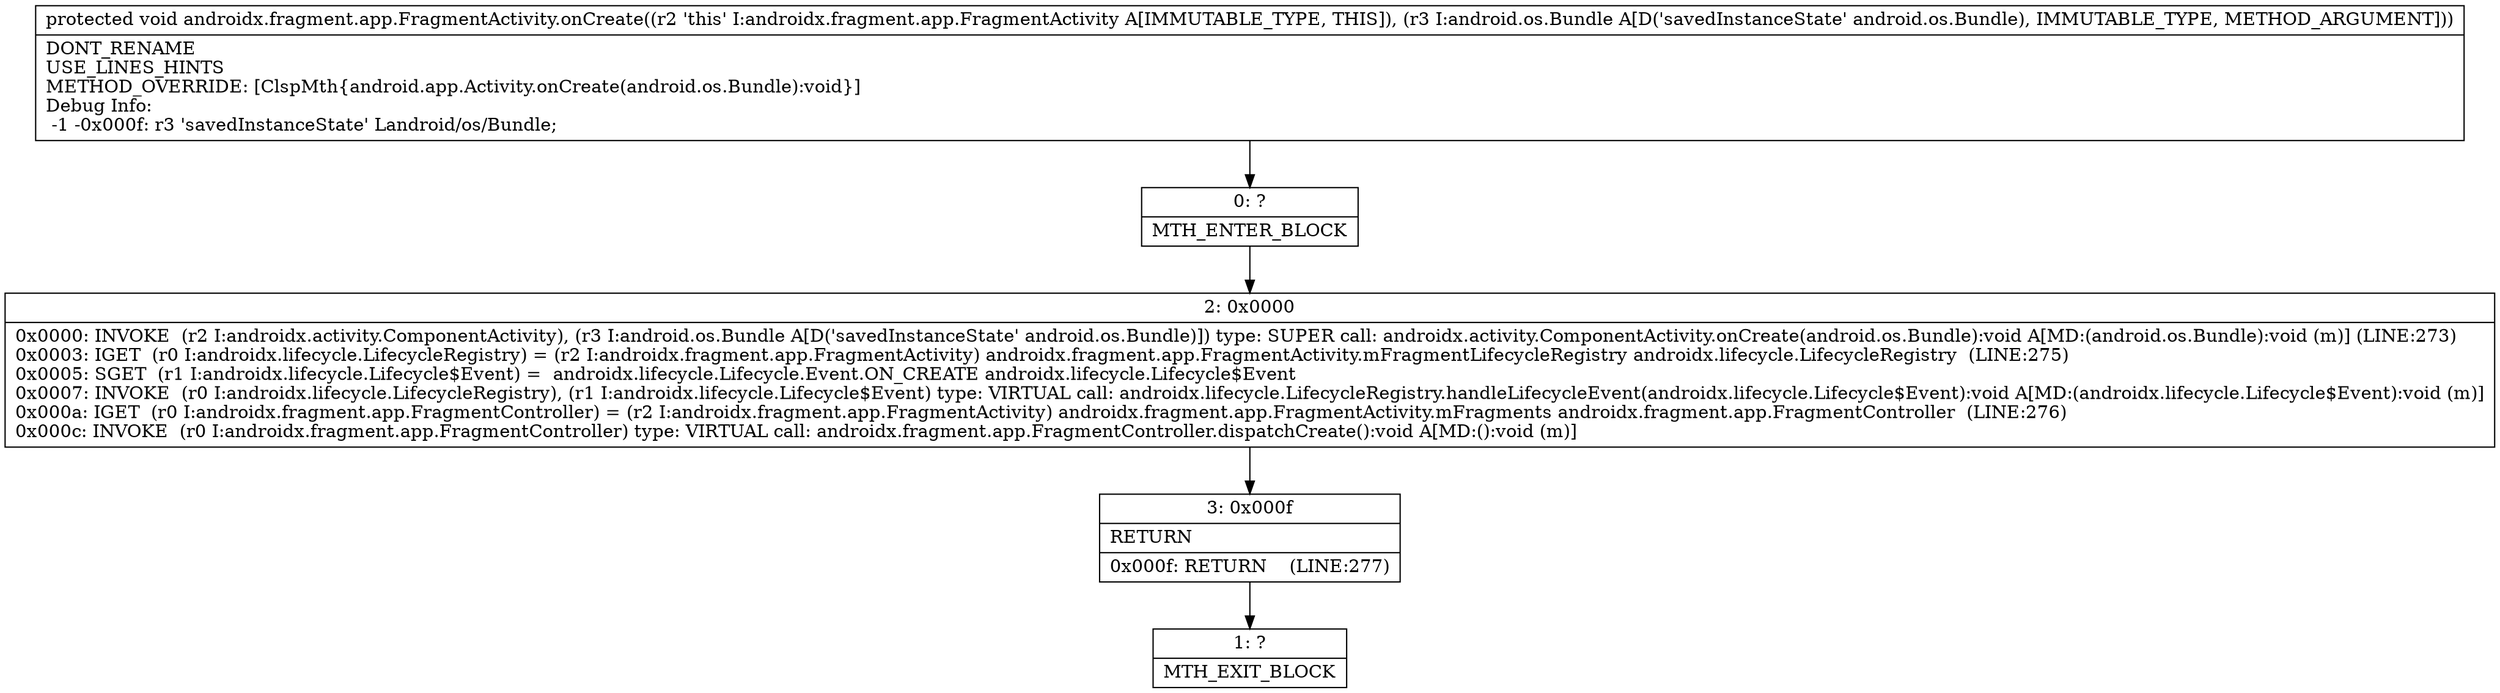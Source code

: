 digraph "CFG forandroidx.fragment.app.FragmentActivity.onCreate(Landroid\/os\/Bundle;)V" {
Node_0 [shape=record,label="{0\:\ ?|MTH_ENTER_BLOCK\l}"];
Node_2 [shape=record,label="{2\:\ 0x0000|0x0000: INVOKE  (r2 I:androidx.activity.ComponentActivity), (r3 I:android.os.Bundle A[D('savedInstanceState' android.os.Bundle)]) type: SUPER call: androidx.activity.ComponentActivity.onCreate(android.os.Bundle):void A[MD:(android.os.Bundle):void (m)] (LINE:273)\l0x0003: IGET  (r0 I:androidx.lifecycle.LifecycleRegistry) = (r2 I:androidx.fragment.app.FragmentActivity) androidx.fragment.app.FragmentActivity.mFragmentLifecycleRegistry androidx.lifecycle.LifecycleRegistry  (LINE:275)\l0x0005: SGET  (r1 I:androidx.lifecycle.Lifecycle$Event) =  androidx.lifecycle.Lifecycle.Event.ON_CREATE androidx.lifecycle.Lifecycle$Event \l0x0007: INVOKE  (r0 I:androidx.lifecycle.LifecycleRegistry), (r1 I:androidx.lifecycle.Lifecycle$Event) type: VIRTUAL call: androidx.lifecycle.LifecycleRegistry.handleLifecycleEvent(androidx.lifecycle.Lifecycle$Event):void A[MD:(androidx.lifecycle.Lifecycle$Event):void (m)]\l0x000a: IGET  (r0 I:androidx.fragment.app.FragmentController) = (r2 I:androidx.fragment.app.FragmentActivity) androidx.fragment.app.FragmentActivity.mFragments androidx.fragment.app.FragmentController  (LINE:276)\l0x000c: INVOKE  (r0 I:androidx.fragment.app.FragmentController) type: VIRTUAL call: androidx.fragment.app.FragmentController.dispatchCreate():void A[MD:():void (m)]\l}"];
Node_3 [shape=record,label="{3\:\ 0x000f|RETURN\l|0x000f: RETURN    (LINE:277)\l}"];
Node_1 [shape=record,label="{1\:\ ?|MTH_EXIT_BLOCK\l}"];
MethodNode[shape=record,label="{protected void androidx.fragment.app.FragmentActivity.onCreate((r2 'this' I:androidx.fragment.app.FragmentActivity A[IMMUTABLE_TYPE, THIS]), (r3 I:android.os.Bundle A[D('savedInstanceState' android.os.Bundle), IMMUTABLE_TYPE, METHOD_ARGUMENT]))  | DONT_RENAME\lUSE_LINES_HINTS\lMETHOD_OVERRIDE: [ClspMth\{android.app.Activity.onCreate(android.os.Bundle):void\}]\lDebug Info:\l  \-1 \-0x000f: r3 'savedInstanceState' Landroid\/os\/Bundle;\l}"];
MethodNode -> Node_0;Node_0 -> Node_2;
Node_2 -> Node_3;
Node_3 -> Node_1;
}

